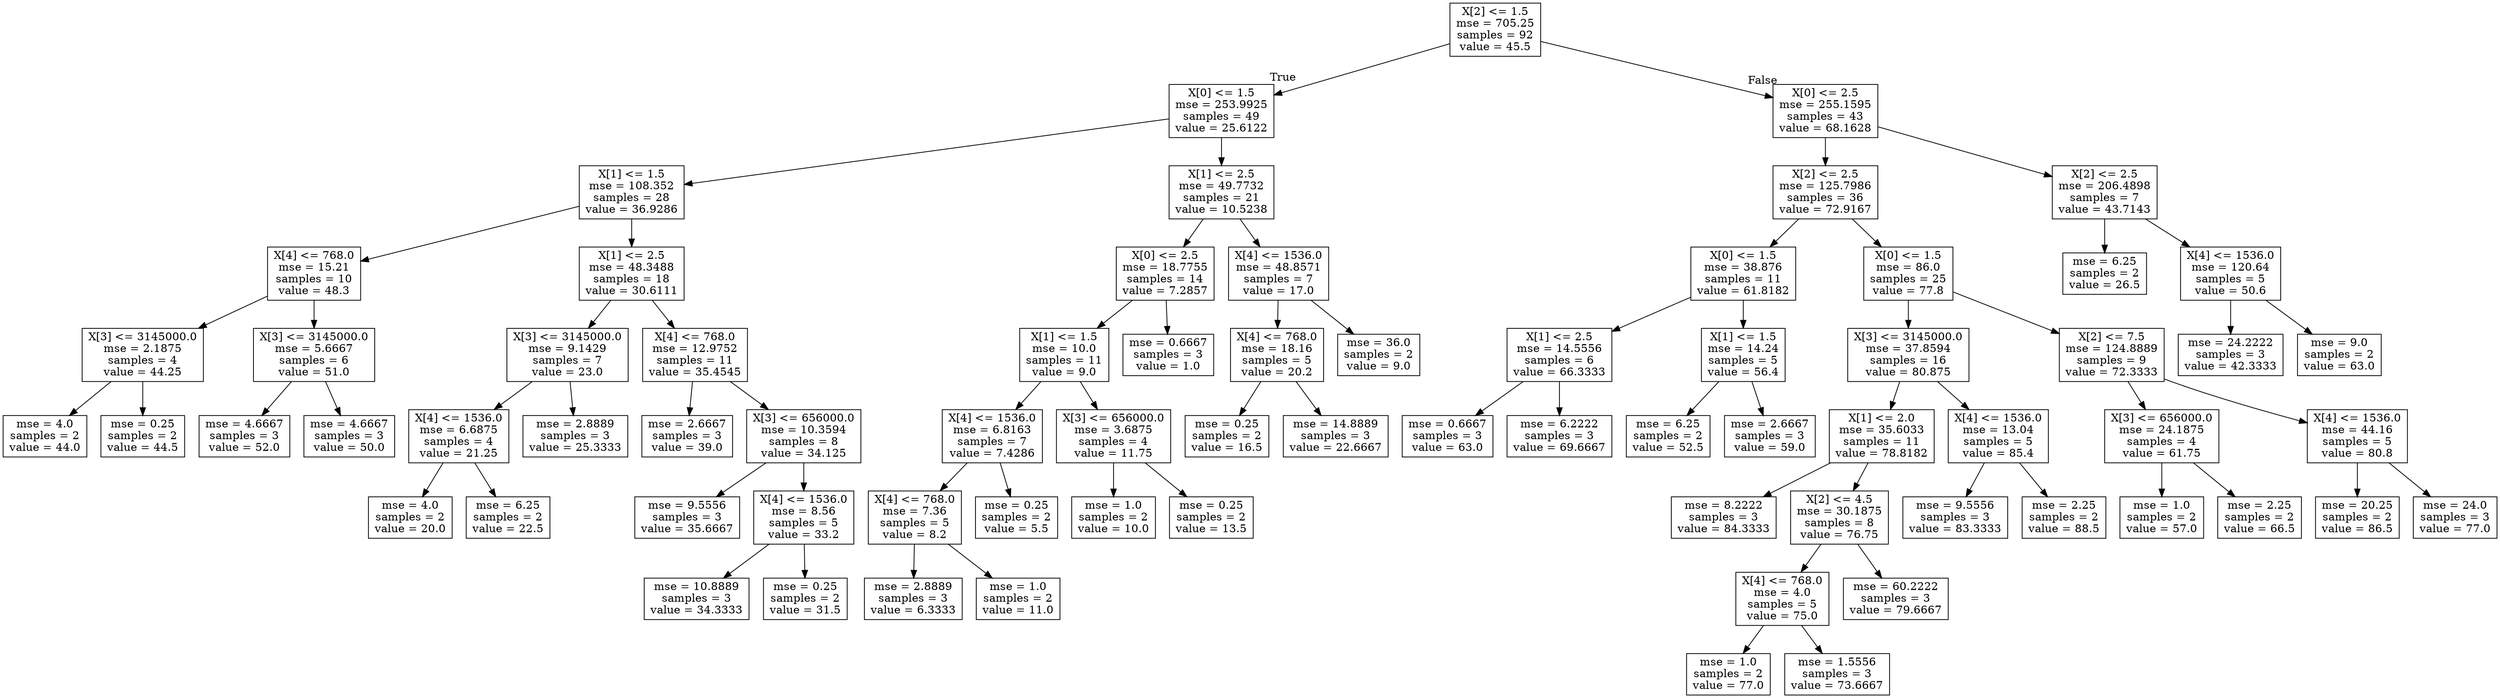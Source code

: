 digraph Tree {
node [shape=box] ;
0 [label="X[2] <= 1.5\nmse = 705.25\nsamples = 92\nvalue = 45.5"] ;
1 [label="X[0] <= 1.5\nmse = 253.9925\nsamples = 49\nvalue = 25.6122"] ;
0 -> 1 [labeldistance=2.5, labelangle=45, headlabel="True"] ;
2 [label="X[1] <= 1.5\nmse = 108.352\nsamples = 28\nvalue = 36.9286"] ;
1 -> 2 ;
3 [label="X[4] <= 768.0\nmse = 15.21\nsamples = 10\nvalue = 48.3"] ;
2 -> 3 ;
4 [label="X[3] <= 3145000.0\nmse = 2.1875\nsamples = 4\nvalue = 44.25"] ;
3 -> 4 ;
5 [label="mse = 4.0\nsamples = 2\nvalue = 44.0"] ;
4 -> 5 ;
6 [label="mse = 0.25\nsamples = 2\nvalue = 44.5"] ;
4 -> 6 ;
7 [label="X[3] <= 3145000.0\nmse = 5.6667\nsamples = 6\nvalue = 51.0"] ;
3 -> 7 ;
8 [label="mse = 4.6667\nsamples = 3\nvalue = 52.0"] ;
7 -> 8 ;
9 [label="mse = 4.6667\nsamples = 3\nvalue = 50.0"] ;
7 -> 9 ;
10 [label="X[1] <= 2.5\nmse = 48.3488\nsamples = 18\nvalue = 30.6111"] ;
2 -> 10 ;
11 [label="X[3] <= 3145000.0\nmse = 9.1429\nsamples = 7\nvalue = 23.0"] ;
10 -> 11 ;
12 [label="X[4] <= 1536.0\nmse = 6.6875\nsamples = 4\nvalue = 21.25"] ;
11 -> 12 ;
13 [label="mse = 4.0\nsamples = 2\nvalue = 20.0"] ;
12 -> 13 ;
14 [label="mse = 6.25\nsamples = 2\nvalue = 22.5"] ;
12 -> 14 ;
15 [label="mse = 2.8889\nsamples = 3\nvalue = 25.3333"] ;
11 -> 15 ;
16 [label="X[4] <= 768.0\nmse = 12.9752\nsamples = 11\nvalue = 35.4545"] ;
10 -> 16 ;
17 [label="mse = 2.6667\nsamples = 3\nvalue = 39.0"] ;
16 -> 17 ;
18 [label="X[3] <= 656000.0\nmse = 10.3594\nsamples = 8\nvalue = 34.125"] ;
16 -> 18 ;
19 [label="mse = 9.5556\nsamples = 3\nvalue = 35.6667"] ;
18 -> 19 ;
20 [label="X[4] <= 1536.0\nmse = 8.56\nsamples = 5\nvalue = 33.2"] ;
18 -> 20 ;
21 [label="mse = 10.8889\nsamples = 3\nvalue = 34.3333"] ;
20 -> 21 ;
22 [label="mse = 0.25\nsamples = 2\nvalue = 31.5"] ;
20 -> 22 ;
23 [label="X[1] <= 2.5\nmse = 49.7732\nsamples = 21\nvalue = 10.5238"] ;
1 -> 23 ;
24 [label="X[0] <= 2.5\nmse = 18.7755\nsamples = 14\nvalue = 7.2857"] ;
23 -> 24 ;
25 [label="X[1] <= 1.5\nmse = 10.0\nsamples = 11\nvalue = 9.0"] ;
24 -> 25 ;
26 [label="X[4] <= 1536.0\nmse = 6.8163\nsamples = 7\nvalue = 7.4286"] ;
25 -> 26 ;
27 [label="X[4] <= 768.0\nmse = 7.36\nsamples = 5\nvalue = 8.2"] ;
26 -> 27 ;
28 [label="mse = 2.8889\nsamples = 3\nvalue = 6.3333"] ;
27 -> 28 ;
29 [label="mse = 1.0\nsamples = 2\nvalue = 11.0"] ;
27 -> 29 ;
30 [label="mse = 0.25\nsamples = 2\nvalue = 5.5"] ;
26 -> 30 ;
31 [label="X[3] <= 656000.0\nmse = 3.6875\nsamples = 4\nvalue = 11.75"] ;
25 -> 31 ;
32 [label="mse = 1.0\nsamples = 2\nvalue = 10.0"] ;
31 -> 32 ;
33 [label="mse = 0.25\nsamples = 2\nvalue = 13.5"] ;
31 -> 33 ;
34 [label="mse = 0.6667\nsamples = 3\nvalue = 1.0"] ;
24 -> 34 ;
35 [label="X[4] <= 1536.0\nmse = 48.8571\nsamples = 7\nvalue = 17.0"] ;
23 -> 35 ;
36 [label="X[4] <= 768.0\nmse = 18.16\nsamples = 5\nvalue = 20.2"] ;
35 -> 36 ;
37 [label="mse = 0.25\nsamples = 2\nvalue = 16.5"] ;
36 -> 37 ;
38 [label="mse = 14.8889\nsamples = 3\nvalue = 22.6667"] ;
36 -> 38 ;
39 [label="mse = 36.0\nsamples = 2\nvalue = 9.0"] ;
35 -> 39 ;
40 [label="X[0] <= 2.5\nmse = 255.1595\nsamples = 43\nvalue = 68.1628"] ;
0 -> 40 [labeldistance=2.5, labelangle=-45, headlabel="False"] ;
41 [label="X[2] <= 2.5\nmse = 125.7986\nsamples = 36\nvalue = 72.9167"] ;
40 -> 41 ;
42 [label="X[0] <= 1.5\nmse = 38.876\nsamples = 11\nvalue = 61.8182"] ;
41 -> 42 ;
43 [label="X[1] <= 2.5\nmse = 14.5556\nsamples = 6\nvalue = 66.3333"] ;
42 -> 43 ;
44 [label="mse = 0.6667\nsamples = 3\nvalue = 63.0"] ;
43 -> 44 ;
45 [label="mse = 6.2222\nsamples = 3\nvalue = 69.6667"] ;
43 -> 45 ;
46 [label="X[1] <= 1.5\nmse = 14.24\nsamples = 5\nvalue = 56.4"] ;
42 -> 46 ;
47 [label="mse = 6.25\nsamples = 2\nvalue = 52.5"] ;
46 -> 47 ;
48 [label="mse = 2.6667\nsamples = 3\nvalue = 59.0"] ;
46 -> 48 ;
49 [label="X[0] <= 1.5\nmse = 86.0\nsamples = 25\nvalue = 77.8"] ;
41 -> 49 ;
50 [label="X[3] <= 3145000.0\nmse = 37.8594\nsamples = 16\nvalue = 80.875"] ;
49 -> 50 ;
51 [label="X[1] <= 2.0\nmse = 35.6033\nsamples = 11\nvalue = 78.8182"] ;
50 -> 51 ;
52 [label="mse = 8.2222\nsamples = 3\nvalue = 84.3333"] ;
51 -> 52 ;
53 [label="X[2] <= 4.5\nmse = 30.1875\nsamples = 8\nvalue = 76.75"] ;
51 -> 53 ;
54 [label="X[4] <= 768.0\nmse = 4.0\nsamples = 5\nvalue = 75.0"] ;
53 -> 54 ;
55 [label="mse = 1.0\nsamples = 2\nvalue = 77.0"] ;
54 -> 55 ;
56 [label="mse = 1.5556\nsamples = 3\nvalue = 73.6667"] ;
54 -> 56 ;
57 [label="mse = 60.2222\nsamples = 3\nvalue = 79.6667"] ;
53 -> 57 ;
58 [label="X[4] <= 1536.0\nmse = 13.04\nsamples = 5\nvalue = 85.4"] ;
50 -> 58 ;
59 [label="mse = 9.5556\nsamples = 3\nvalue = 83.3333"] ;
58 -> 59 ;
60 [label="mse = 2.25\nsamples = 2\nvalue = 88.5"] ;
58 -> 60 ;
61 [label="X[2] <= 7.5\nmse = 124.8889\nsamples = 9\nvalue = 72.3333"] ;
49 -> 61 ;
62 [label="X[3] <= 656000.0\nmse = 24.1875\nsamples = 4\nvalue = 61.75"] ;
61 -> 62 ;
63 [label="mse = 1.0\nsamples = 2\nvalue = 57.0"] ;
62 -> 63 ;
64 [label="mse = 2.25\nsamples = 2\nvalue = 66.5"] ;
62 -> 64 ;
65 [label="X[4] <= 1536.0\nmse = 44.16\nsamples = 5\nvalue = 80.8"] ;
61 -> 65 ;
66 [label="mse = 20.25\nsamples = 2\nvalue = 86.5"] ;
65 -> 66 ;
67 [label="mse = 24.0\nsamples = 3\nvalue = 77.0"] ;
65 -> 67 ;
68 [label="X[2] <= 2.5\nmse = 206.4898\nsamples = 7\nvalue = 43.7143"] ;
40 -> 68 ;
69 [label="mse = 6.25\nsamples = 2\nvalue = 26.5"] ;
68 -> 69 ;
70 [label="X[4] <= 1536.0\nmse = 120.64\nsamples = 5\nvalue = 50.6"] ;
68 -> 70 ;
71 [label="mse = 24.2222\nsamples = 3\nvalue = 42.3333"] ;
70 -> 71 ;
72 [label="mse = 9.0\nsamples = 2\nvalue = 63.0"] ;
70 -> 72 ;
}